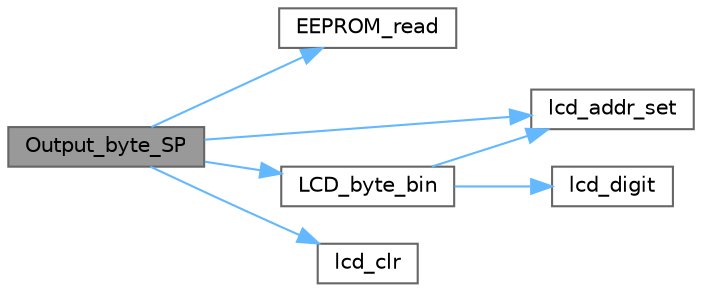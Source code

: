 digraph "Output_byte_SP"
{
 // LATEX_PDF_SIZE
  bgcolor="transparent";
  edge [fontname=Helvetica,fontsize=10,labelfontname=Helvetica,labelfontsize=10];
  node [fontname=Helvetica,fontsize=10,shape=box,height=0.2,width=0.4];
  rankdir="LR";
  Node1 [label="Output_byte_SP",height=0.2,width=0.4,color="gray40", fillcolor="grey60", style="filled", fontcolor="black",tooltip=" "];
  Node1 -> Node2 [color="steelblue1",style="solid"];
  Node2 [label="EEPROM_read",height=0.2,width=0.4,color="grey40", fillcolor="white", style="filled",URL="$_t_o_8c.html#af3b223c3ad2939f63d8e91d69e1f5b8e",tooltip=" "];
  Node1 -> Node3 [color="steelblue1",style="solid"];
  Node3 [label="lcd_addr_set",height=0.2,width=0.4,color="grey40", fillcolor="white", style="filled",URL="$_t_o__s_8h.html#afc2c56626b3e68ad2ff88fa07d8f082f",tooltip=" "];
  Node1 -> Node4 [color="steelblue1",style="solid"];
  Node4 [label="LCD_byte_bin",height=0.2,width=0.4,color="grey40", fillcolor="white", style="filled",URL="$_t_o_8c.html#a8439ca26a5f16bfb8a97e337afdfcd30",tooltip=" "];
  Node4 -> Node3 [color="steelblue1",style="solid"];
  Node4 -> Node5 [color="steelblue1",style="solid"];
  Node5 [label="lcd_digit",height=0.2,width=0.4,color="grey40", fillcolor="white", style="filled",URL="$_t_o__s_8h.html#a3eb2f55cc61828148182f3fa290029f4",tooltip=" "];
  Node1 -> Node6 [color="steelblue1",style="solid"];
  Node6 [label="lcd_clr",height=0.2,width=0.4,color="grey40", fillcolor="white", style="filled",URL="$_t_o__s_8h.html#a33e140c8175d738415fb9c72e73a8cef",tooltip=" "];
}
